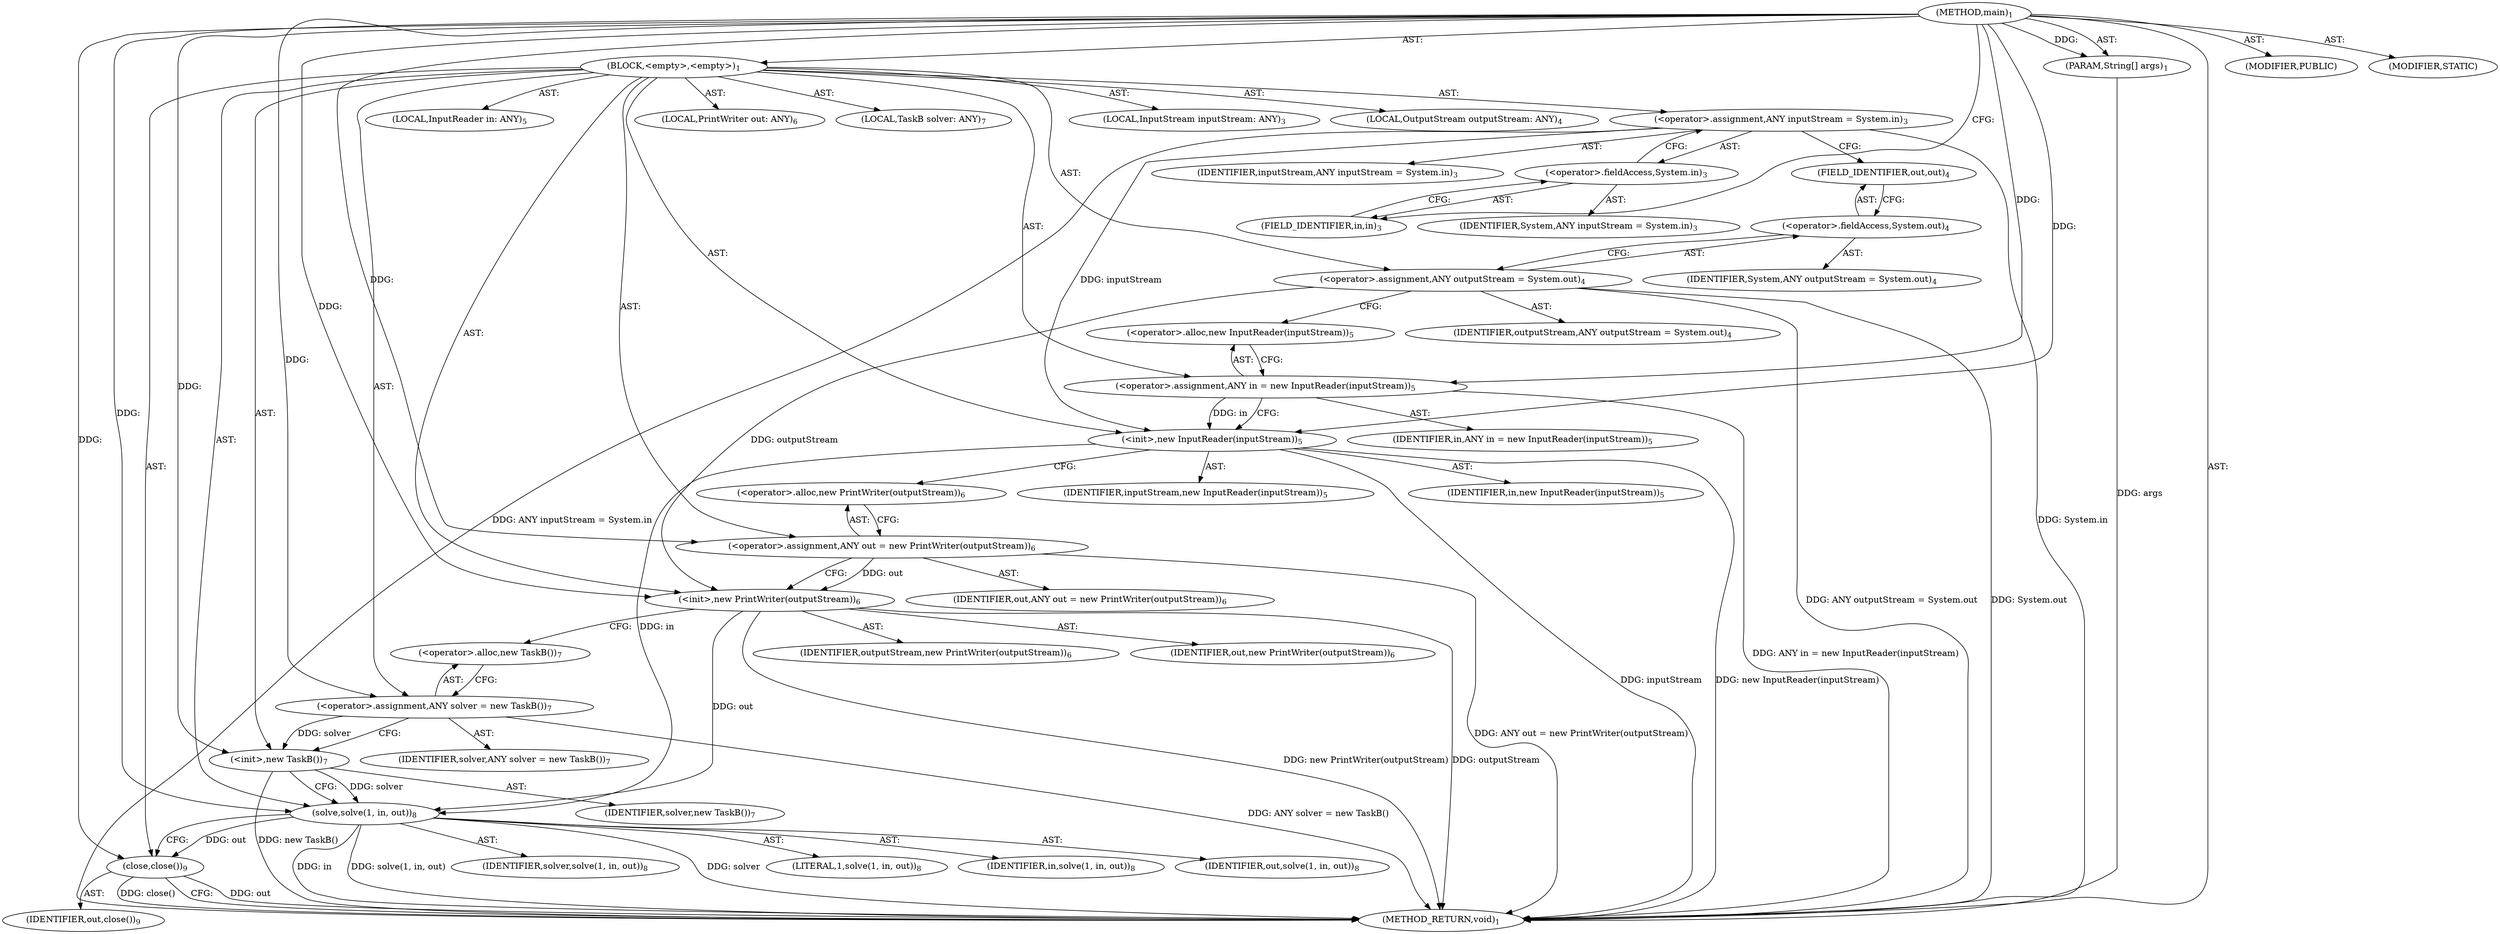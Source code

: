 digraph "main" {  
"23" [label = <(METHOD,main)<SUB>1</SUB>> ]
"24" [label = <(PARAM,String[] args)<SUB>1</SUB>> ]
"25" [label = <(BLOCK,&lt;empty&gt;,&lt;empty&gt;)<SUB>1</SUB>> ]
"26" [label = <(LOCAL,InputStream inputStream: ANY)<SUB>3</SUB>> ]
"27" [label = <(&lt;operator&gt;.assignment,ANY inputStream = System.in)<SUB>3</SUB>> ]
"28" [label = <(IDENTIFIER,inputStream,ANY inputStream = System.in)<SUB>3</SUB>> ]
"29" [label = <(&lt;operator&gt;.fieldAccess,System.in)<SUB>3</SUB>> ]
"30" [label = <(IDENTIFIER,System,ANY inputStream = System.in)<SUB>3</SUB>> ]
"31" [label = <(FIELD_IDENTIFIER,in,in)<SUB>3</SUB>> ]
"32" [label = <(LOCAL,OutputStream outputStream: ANY)<SUB>4</SUB>> ]
"33" [label = <(&lt;operator&gt;.assignment,ANY outputStream = System.out)<SUB>4</SUB>> ]
"34" [label = <(IDENTIFIER,outputStream,ANY outputStream = System.out)<SUB>4</SUB>> ]
"35" [label = <(&lt;operator&gt;.fieldAccess,System.out)<SUB>4</SUB>> ]
"36" [label = <(IDENTIFIER,System,ANY outputStream = System.out)<SUB>4</SUB>> ]
"37" [label = <(FIELD_IDENTIFIER,out,out)<SUB>4</SUB>> ]
"4" [label = <(LOCAL,InputReader in: ANY)<SUB>5</SUB>> ]
"38" [label = <(&lt;operator&gt;.assignment,ANY in = new InputReader(inputStream))<SUB>5</SUB>> ]
"39" [label = <(IDENTIFIER,in,ANY in = new InputReader(inputStream))<SUB>5</SUB>> ]
"40" [label = <(&lt;operator&gt;.alloc,new InputReader(inputStream))<SUB>5</SUB>> ]
"41" [label = <(&lt;init&gt;,new InputReader(inputStream))<SUB>5</SUB>> ]
"3" [label = <(IDENTIFIER,in,new InputReader(inputStream))<SUB>5</SUB>> ]
"42" [label = <(IDENTIFIER,inputStream,new InputReader(inputStream))<SUB>5</SUB>> ]
"6" [label = <(LOCAL,PrintWriter out: ANY)<SUB>6</SUB>> ]
"43" [label = <(&lt;operator&gt;.assignment,ANY out = new PrintWriter(outputStream))<SUB>6</SUB>> ]
"44" [label = <(IDENTIFIER,out,ANY out = new PrintWriter(outputStream))<SUB>6</SUB>> ]
"45" [label = <(&lt;operator&gt;.alloc,new PrintWriter(outputStream))<SUB>6</SUB>> ]
"46" [label = <(&lt;init&gt;,new PrintWriter(outputStream))<SUB>6</SUB>> ]
"5" [label = <(IDENTIFIER,out,new PrintWriter(outputStream))<SUB>6</SUB>> ]
"47" [label = <(IDENTIFIER,outputStream,new PrintWriter(outputStream))<SUB>6</SUB>> ]
"8" [label = <(LOCAL,TaskB solver: ANY)<SUB>7</SUB>> ]
"48" [label = <(&lt;operator&gt;.assignment,ANY solver = new TaskB())<SUB>7</SUB>> ]
"49" [label = <(IDENTIFIER,solver,ANY solver = new TaskB())<SUB>7</SUB>> ]
"50" [label = <(&lt;operator&gt;.alloc,new TaskB())<SUB>7</SUB>> ]
"51" [label = <(&lt;init&gt;,new TaskB())<SUB>7</SUB>> ]
"7" [label = <(IDENTIFIER,solver,new TaskB())<SUB>7</SUB>> ]
"52" [label = <(solve,solve(1, in, out))<SUB>8</SUB>> ]
"53" [label = <(IDENTIFIER,solver,solve(1, in, out))<SUB>8</SUB>> ]
"54" [label = <(LITERAL,1,solve(1, in, out))<SUB>8</SUB>> ]
"55" [label = <(IDENTIFIER,in,solve(1, in, out))<SUB>8</SUB>> ]
"56" [label = <(IDENTIFIER,out,solve(1, in, out))<SUB>8</SUB>> ]
"57" [label = <(close,close())<SUB>9</SUB>> ]
"58" [label = <(IDENTIFIER,out,close())<SUB>9</SUB>> ]
"59" [label = <(MODIFIER,PUBLIC)> ]
"60" [label = <(MODIFIER,STATIC)> ]
"61" [label = <(METHOD_RETURN,void)<SUB>1</SUB>> ]
  "23" -> "24"  [ label = "AST: "] 
  "23" -> "25"  [ label = "AST: "] 
  "23" -> "59"  [ label = "AST: "] 
  "23" -> "60"  [ label = "AST: "] 
  "23" -> "61"  [ label = "AST: "] 
  "25" -> "26"  [ label = "AST: "] 
  "25" -> "27"  [ label = "AST: "] 
  "25" -> "32"  [ label = "AST: "] 
  "25" -> "33"  [ label = "AST: "] 
  "25" -> "4"  [ label = "AST: "] 
  "25" -> "38"  [ label = "AST: "] 
  "25" -> "41"  [ label = "AST: "] 
  "25" -> "6"  [ label = "AST: "] 
  "25" -> "43"  [ label = "AST: "] 
  "25" -> "46"  [ label = "AST: "] 
  "25" -> "8"  [ label = "AST: "] 
  "25" -> "48"  [ label = "AST: "] 
  "25" -> "51"  [ label = "AST: "] 
  "25" -> "52"  [ label = "AST: "] 
  "25" -> "57"  [ label = "AST: "] 
  "27" -> "28"  [ label = "AST: "] 
  "27" -> "29"  [ label = "AST: "] 
  "29" -> "30"  [ label = "AST: "] 
  "29" -> "31"  [ label = "AST: "] 
  "33" -> "34"  [ label = "AST: "] 
  "33" -> "35"  [ label = "AST: "] 
  "35" -> "36"  [ label = "AST: "] 
  "35" -> "37"  [ label = "AST: "] 
  "38" -> "39"  [ label = "AST: "] 
  "38" -> "40"  [ label = "AST: "] 
  "41" -> "3"  [ label = "AST: "] 
  "41" -> "42"  [ label = "AST: "] 
  "43" -> "44"  [ label = "AST: "] 
  "43" -> "45"  [ label = "AST: "] 
  "46" -> "5"  [ label = "AST: "] 
  "46" -> "47"  [ label = "AST: "] 
  "48" -> "49"  [ label = "AST: "] 
  "48" -> "50"  [ label = "AST: "] 
  "51" -> "7"  [ label = "AST: "] 
  "52" -> "53"  [ label = "AST: "] 
  "52" -> "54"  [ label = "AST: "] 
  "52" -> "55"  [ label = "AST: "] 
  "52" -> "56"  [ label = "AST: "] 
  "57" -> "58"  [ label = "AST: "] 
  "27" -> "37"  [ label = "CFG: "] 
  "33" -> "40"  [ label = "CFG: "] 
  "38" -> "41"  [ label = "CFG: "] 
  "41" -> "45"  [ label = "CFG: "] 
  "43" -> "46"  [ label = "CFG: "] 
  "46" -> "50"  [ label = "CFG: "] 
  "48" -> "51"  [ label = "CFG: "] 
  "51" -> "52"  [ label = "CFG: "] 
  "52" -> "57"  [ label = "CFG: "] 
  "57" -> "61"  [ label = "CFG: "] 
  "29" -> "27"  [ label = "CFG: "] 
  "35" -> "33"  [ label = "CFG: "] 
  "40" -> "38"  [ label = "CFG: "] 
  "45" -> "43"  [ label = "CFG: "] 
  "50" -> "48"  [ label = "CFG: "] 
  "31" -> "29"  [ label = "CFG: "] 
  "37" -> "35"  [ label = "CFG: "] 
  "23" -> "31"  [ label = "CFG: "] 
  "24" -> "61"  [ label = "DDG: args"] 
  "27" -> "61"  [ label = "DDG: System.in"] 
  "27" -> "61"  [ label = "DDG: ANY inputStream = System.in"] 
  "33" -> "61"  [ label = "DDG: System.out"] 
  "33" -> "61"  [ label = "DDG: ANY outputStream = System.out"] 
  "38" -> "61"  [ label = "DDG: ANY in = new InputReader(inputStream)"] 
  "41" -> "61"  [ label = "DDG: inputStream"] 
  "41" -> "61"  [ label = "DDG: new InputReader(inputStream)"] 
  "43" -> "61"  [ label = "DDG: ANY out = new PrintWriter(outputStream)"] 
  "46" -> "61"  [ label = "DDG: outputStream"] 
  "46" -> "61"  [ label = "DDG: new PrintWriter(outputStream)"] 
  "48" -> "61"  [ label = "DDG: ANY solver = new TaskB()"] 
  "51" -> "61"  [ label = "DDG: new TaskB()"] 
  "52" -> "61"  [ label = "DDG: solver"] 
  "52" -> "61"  [ label = "DDG: in"] 
  "52" -> "61"  [ label = "DDG: solve(1, in, out)"] 
  "57" -> "61"  [ label = "DDG: out"] 
  "57" -> "61"  [ label = "DDG: close()"] 
  "23" -> "24"  [ label = "DDG: "] 
  "23" -> "38"  [ label = "DDG: "] 
  "23" -> "43"  [ label = "DDG: "] 
  "23" -> "48"  [ label = "DDG: "] 
  "38" -> "41"  [ label = "DDG: in"] 
  "23" -> "41"  [ label = "DDG: "] 
  "27" -> "41"  [ label = "DDG: inputStream"] 
  "43" -> "46"  [ label = "DDG: out"] 
  "23" -> "46"  [ label = "DDG: "] 
  "33" -> "46"  [ label = "DDG: outputStream"] 
  "48" -> "51"  [ label = "DDG: solver"] 
  "23" -> "51"  [ label = "DDG: "] 
  "51" -> "52"  [ label = "DDG: solver"] 
  "23" -> "52"  [ label = "DDG: "] 
  "41" -> "52"  [ label = "DDG: in"] 
  "46" -> "52"  [ label = "DDG: out"] 
  "52" -> "57"  [ label = "DDG: out"] 
  "23" -> "57"  [ label = "DDG: "] 
}
